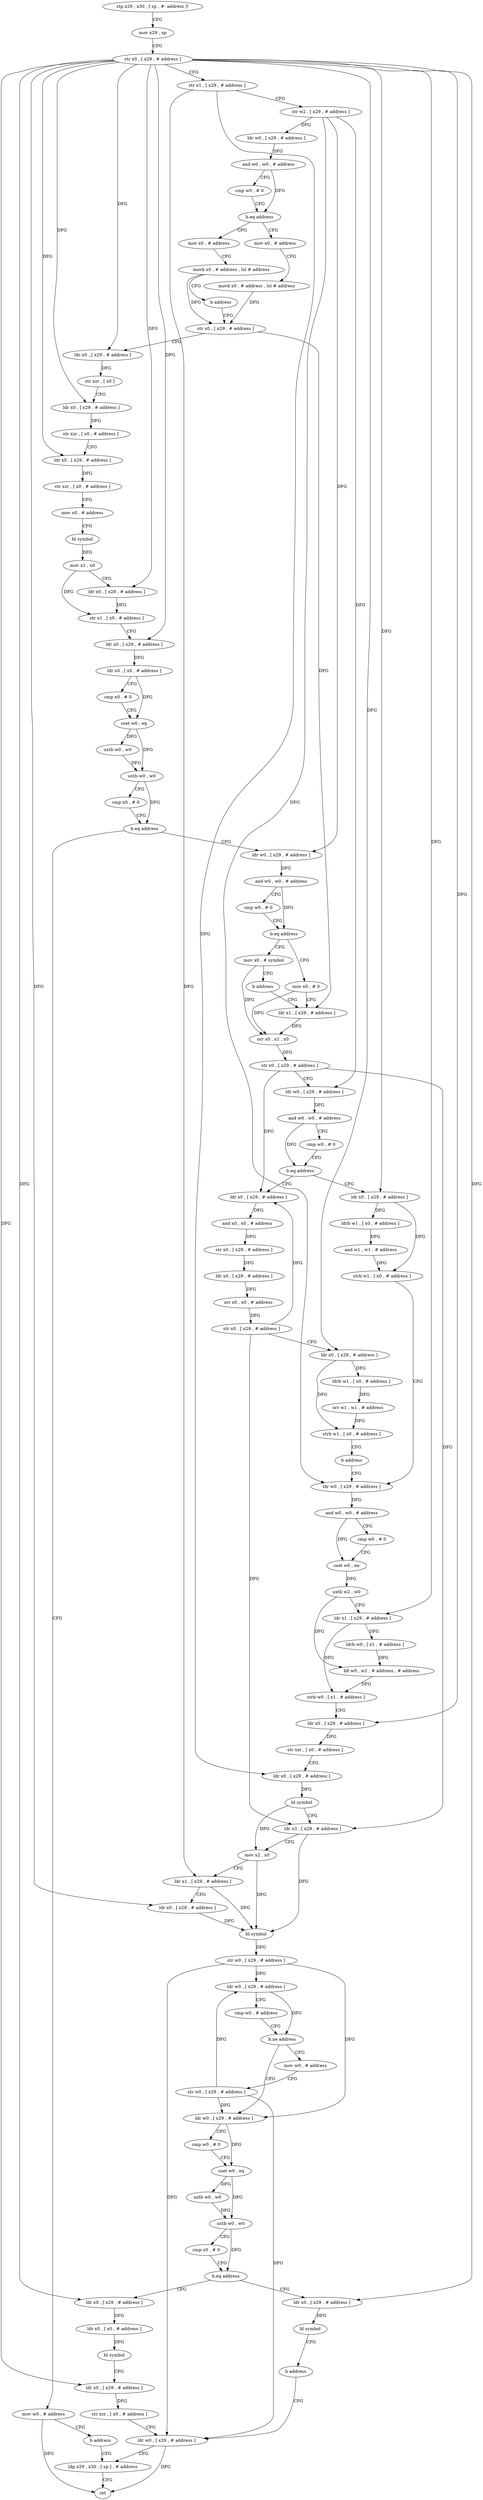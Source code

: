 digraph "func" {
"4405344" [label = "stp x29 , x30 , [ sp , #- address ]!" ]
"4405348" [label = "mov x29 , sp" ]
"4405352" [label = "str x0 , [ x29 , # address ]" ]
"4405356" [label = "str x1 , [ x29 , # address ]" ]
"4405360" [label = "str w2 , [ x29 , # address ]" ]
"4405364" [label = "ldr w0 , [ x29 , # address ]" ]
"4405368" [label = "and w0 , w0 , # address" ]
"4405372" [label = "cmp w0 , # 0" ]
"4405376" [label = "b.eq address" ]
"4405392" [label = "mov x0 , # address" ]
"4405380" [label = "mov x0 , # address" ]
"4405396" [label = "movk x0 , # address , lsl # address" ]
"4405400" [label = "str x0 , [ x29 , # address ]" ]
"4405384" [label = "movk x0 , # address , lsl # address" ]
"4405388" [label = "b address" ]
"4405488" [label = "ldr w0 , [ x29 , # address ]" ]
"4405492" [label = "and w0 , w0 , # address" ]
"4405496" [label = "cmp w0 , # 0" ]
"4405500" [label = "b.eq address" ]
"4405512" [label = "mov x0 , # 0" ]
"4405504" [label = "mov x0 , # symbol" ]
"4405480" [label = "mov w0 , # address" ]
"4405484" [label = "b address" ]
"4405764" [label = "ldp x29 , x30 , [ sp ] , # address" ]
"4405404" [label = "ldr x0 , [ x29 , # address ]" ]
"4405408" [label = "str xzr , [ x0 ]" ]
"4405412" [label = "ldr x0 , [ x29 , # address ]" ]
"4405416" [label = "str xzr , [ x0 , # address ]" ]
"4405420" [label = "ldr x0 , [ x29 , # address ]" ]
"4405424" [label = "str xzr , [ x0 , # address ]" ]
"4405428" [label = "mov x0 , # address" ]
"4405432" [label = "bl symbol" ]
"4405436" [label = "mov x1 , x0" ]
"4405440" [label = "ldr x0 , [ x29 , # address ]" ]
"4405444" [label = "str x1 , [ x0 , # address ]" ]
"4405448" [label = "ldr x0 , [ x29 , # address ]" ]
"4405452" [label = "ldr x0 , [ x0 , # address ]" ]
"4405456" [label = "cmp x0 , # 0" ]
"4405460" [label = "cset w0 , eq" ]
"4405464" [label = "uxtb w0 , w0" ]
"4405468" [label = "uxtb w0 , w0" ]
"4405472" [label = "cmp x0 , # 0" ]
"4405476" [label = "b.eq address" ]
"4405516" [label = "ldr x1 , [ x29 , # address ]" ]
"4405508" [label = "b address" ]
"4405768" [label = "ret" ]
"4405588" [label = "ldr x0 , [ x29 , # address ]" ]
"4405592" [label = "ldrb w1 , [ x0 , # address ]" ]
"4405596" [label = "and w1 , w1 , # address" ]
"4405600" [label = "strb w1 , [ x0 , # address ]" ]
"4405604" [label = "ldr w0 , [ x29 , # address ]" ]
"4405544" [label = "ldr x0 , [ x29 , # address ]" ]
"4405548" [label = "and x0 , x0 , # address" ]
"4405552" [label = "str x0 , [ x29 , # address ]" ]
"4405556" [label = "ldr x0 , [ x29 , # address ]" ]
"4405560" [label = "orr x0 , x0 , # address" ]
"4405564" [label = "str x0 , [ x29 , # address ]" ]
"4405568" [label = "ldr x0 , [ x29 , # address ]" ]
"4405572" [label = "ldrb w1 , [ x0 , # address ]" ]
"4405576" [label = "orr w1 , w1 , # address" ]
"4405580" [label = "strb w1 , [ x0 , # address ]" ]
"4405584" [label = "b address" ]
"4405520" [label = "orr x0 , x1 , x0" ]
"4405524" [label = "str x0 , [ x29 , # address ]" ]
"4405528" [label = "ldr w0 , [ x29 , # address ]" ]
"4405532" [label = "and w0 , w0 , # address" ]
"4405536" [label = "cmp w0 , # 0" ]
"4405540" [label = "b.eq address" ]
"4405700" [label = "ldr w0 , [ x29 , # address ]" ]
"4405704" [label = "cmp w0 , # 0" ]
"4405708" [label = "cset w0 , eq" ]
"4405712" [label = "uxtb w0 , w0" ]
"4405716" [label = "uxtb w0 , w0" ]
"4405720" [label = "cmp x0 , # 0" ]
"4405724" [label = "b.eq address" ]
"4405740" [label = "ldr x0 , [ x29 , # address ]" ]
"4405728" [label = "ldr x0 , [ x29 , # address ]" ]
"4405692" [label = "mov w0 , # address" ]
"4405696" [label = "str w0 , [ x29 , # address ]" ]
"4405608" [label = "and w0 , w0 , # address" ]
"4405612" [label = "cmp w0 , # 0" ]
"4405616" [label = "cset w0 , ne" ]
"4405620" [label = "uxtb w2 , w0" ]
"4405624" [label = "ldr x1 , [ x29 , # address ]" ]
"4405628" [label = "ldrb w0 , [ x1 , # address ]" ]
"4405632" [label = "bfi w0 , w2 , # address , # address" ]
"4405636" [label = "strb w0 , [ x1 , # address ]" ]
"4405640" [label = "ldr x0 , [ x29 , # address ]" ]
"4405644" [label = "str xzr , [ x0 , # address ]" ]
"4405648" [label = "ldr x0 , [ x29 , # address ]" ]
"4405652" [label = "bl symbol" ]
"4405656" [label = "ldr x3 , [ x29 , # address ]" ]
"4405660" [label = "mov x2 , x0" ]
"4405664" [label = "ldr x1 , [ x29 , # address ]" ]
"4405668" [label = "ldr x0 , [ x29 , # address ]" ]
"4405672" [label = "bl symbol" ]
"4405676" [label = "str w0 , [ x29 , # address ]" ]
"4405680" [label = "ldr w0 , [ x29 , # address ]" ]
"4405684" [label = "cmp w0 , # address" ]
"4405688" [label = "b.ne address" ]
"4405744" [label = "ldr x0 , [ x0 , # address ]" ]
"4405748" [label = "bl symbol" ]
"4405752" [label = "ldr x0 , [ x29 , # address ]" ]
"4405756" [label = "str xzr , [ x0 , # address ]" ]
"4405760" [label = "ldr w0 , [ x29 , # address ]" ]
"4405732" [label = "bl symbol" ]
"4405736" [label = "b address" ]
"4405344" -> "4405348" [ label = "CFG" ]
"4405348" -> "4405352" [ label = "CFG" ]
"4405352" -> "4405356" [ label = "CFG" ]
"4405352" -> "4405404" [ label = "DFG" ]
"4405352" -> "4405412" [ label = "DFG" ]
"4405352" -> "4405420" [ label = "DFG" ]
"4405352" -> "4405440" [ label = "DFG" ]
"4405352" -> "4405448" [ label = "DFG" ]
"4405352" -> "4405588" [ label = "DFG" ]
"4405352" -> "4405568" [ label = "DFG" ]
"4405352" -> "4405624" [ label = "DFG" ]
"4405352" -> "4405640" [ label = "DFG" ]
"4405352" -> "4405668" [ label = "DFG" ]
"4405352" -> "4405740" [ label = "DFG" ]
"4405352" -> "4405752" [ label = "DFG" ]
"4405352" -> "4405728" [ label = "DFG" ]
"4405356" -> "4405360" [ label = "CFG" ]
"4405356" -> "4405648" [ label = "DFG" ]
"4405356" -> "4405664" [ label = "DFG" ]
"4405360" -> "4405364" [ label = "DFG" ]
"4405360" -> "4405488" [ label = "DFG" ]
"4405360" -> "4405528" [ label = "DFG" ]
"4405360" -> "4405604" [ label = "DFG" ]
"4405364" -> "4405368" [ label = "DFG" ]
"4405368" -> "4405372" [ label = "CFG" ]
"4405368" -> "4405376" [ label = "DFG" ]
"4405372" -> "4405376" [ label = "CFG" ]
"4405376" -> "4405392" [ label = "CFG" ]
"4405376" -> "4405380" [ label = "CFG" ]
"4405392" -> "4405396" [ label = "CFG" ]
"4405380" -> "4405384" [ label = "CFG" ]
"4405396" -> "4405400" [ label = "DFG" ]
"4405400" -> "4405404" [ label = "CFG" ]
"4405400" -> "4405516" [ label = "DFG" ]
"4405384" -> "4405388" [ label = "CFG" ]
"4405384" -> "4405400" [ label = "DFG" ]
"4405388" -> "4405400" [ label = "CFG" ]
"4405488" -> "4405492" [ label = "DFG" ]
"4405492" -> "4405496" [ label = "CFG" ]
"4405492" -> "4405500" [ label = "DFG" ]
"4405496" -> "4405500" [ label = "CFG" ]
"4405500" -> "4405512" [ label = "CFG" ]
"4405500" -> "4405504" [ label = "CFG" ]
"4405512" -> "4405516" [ label = "CFG" ]
"4405512" -> "4405520" [ label = "DFG" ]
"4405504" -> "4405508" [ label = "CFG" ]
"4405504" -> "4405520" [ label = "DFG" ]
"4405480" -> "4405484" [ label = "CFG" ]
"4405480" -> "4405768" [ label = "DFG" ]
"4405484" -> "4405764" [ label = "CFG" ]
"4405764" -> "4405768" [ label = "CFG" ]
"4405404" -> "4405408" [ label = "DFG" ]
"4405408" -> "4405412" [ label = "CFG" ]
"4405412" -> "4405416" [ label = "DFG" ]
"4405416" -> "4405420" [ label = "CFG" ]
"4405420" -> "4405424" [ label = "DFG" ]
"4405424" -> "4405428" [ label = "CFG" ]
"4405428" -> "4405432" [ label = "CFG" ]
"4405432" -> "4405436" [ label = "DFG" ]
"4405436" -> "4405440" [ label = "CFG" ]
"4405436" -> "4405444" [ label = "DFG" ]
"4405440" -> "4405444" [ label = "DFG" ]
"4405444" -> "4405448" [ label = "CFG" ]
"4405448" -> "4405452" [ label = "DFG" ]
"4405452" -> "4405456" [ label = "CFG" ]
"4405452" -> "4405460" [ label = "DFG" ]
"4405456" -> "4405460" [ label = "CFG" ]
"4405460" -> "4405464" [ label = "DFG" ]
"4405460" -> "4405468" [ label = "DFG" ]
"4405464" -> "4405468" [ label = "DFG" ]
"4405468" -> "4405472" [ label = "CFG" ]
"4405468" -> "4405476" [ label = "DFG" ]
"4405472" -> "4405476" [ label = "CFG" ]
"4405476" -> "4405488" [ label = "CFG" ]
"4405476" -> "4405480" [ label = "CFG" ]
"4405516" -> "4405520" [ label = "DFG" ]
"4405508" -> "4405516" [ label = "CFG" ]
"4405588" -> "4405592" [ label = "DFG" ]
"4405588" -> "4405600" [ label = "DFG" ]
"4405592" -> "4405596" [ label = "DFG" ]
"4405596" -> "4405600" [ label = "DFG" ]
"4405600" -> "4405604" [ label = "CFG" ]
"4405604" -> "4405608" [ label = "DFG" ]
"4405544" -> "4405548" [ label = "DFG" ]
"4405548" -> "4405552" [ label = "DFG" ]
"4405552" -> "4405556" [ label = "DFG" ]
"4405556" -> "4405560" [ label = "DFG" ]
"4405560" -> "4405564" [ label = "DFG" ]
"4405564" -> "4405568" [ label = "CFG" ]
"4405564" -> "4405544" [ label = "DFG" ]
"4405564" -> "4405656" [ label = "DFG" ]
"4405568" -> "4405572" [ label = "DFG" ]
"4405568" -> "4405580" [ label = "DFG" ]
"4405572" -> "4405576" [ label = "DFG" ]
"4405576" -> "4405580" [ label = "DFG" ]
"4405580" -> "4405584" [ label = "CFG" ]
"4405584" -> "4405604" [ label = "CFG" ]
"4405520" -> "4405524" [ label = "DFG" ]
"4405524" -> "4405528" [ label = "CFG" ]
"4405524" -> "4405544" [ label = "DFG" ]
"4405524" -> "4405656" [ label = "DFG" ]
"4405528" -> "4405532" [ label = "DFG" ]
"4405532" -> "4405536" [ label = "CFG" ]
"4405532" -> "4405540" [ label = "DFG" ]
"4405536" -> "4405540" [ label = "CFG" ]
"4405540" -> "4405588" [ label = "CFG" ]
"4405540" -> "4405544" [ label = "CFG" ]
"4405700" -> "4405704" [ label = "CFG" ]
"4405700" -> "4405708" [ label = "DFG" ]
"4405704" -> "4405708" [ label = "CFG" ]
"4405708" -> "4405712" [ label = "DFG" ]
"4405708" -> "4405716" [ label = "DFG" ]
"4405712" -> "4405716" [ label = "DFG" ]
"4405716" -> "4405720" [ label = "CFG" ]
"4405716" -> "4405724" [ label = "DFG" ]
"4405720" -> "4405724" [ label = "CFG" ]
"4405724" -> "4405740" [ label = "CFG" ]
"4405724" -> "4405728" [ label = "CFG" ]
"4405740" -> "4405744" [ label = "DFG" ]
"4405728" -> "4405732" [ label = "DFG" ]
"4405692" -> "4405696" [ label = "CFG" ]
"4405696" -> "4405700" [ label = "DFG" ]
"4405696" -> "4405680" [ label = "DFG" ]
"4405696" -> "4405760" [ label = "DFG" ]
"4405608" -> "4405612" [ label = "CFG" ]
"4405608" -> "4405616" [ label = "DFG" ]
"4405612" -> "4405616" [ label = "CFG" ]
"4405616" -> "4405620" [ label = "DFG" ]
"4405620" -> "4405624" [ label = "CFG" ]
"4405620" -> "4405632" [ label = "DFG" ]
"4405624" -> "4405628" [ label = "DFG" ]
"4405624" -> "4405636" [ label = "DFG" ]
"4405628" -> "4405632" [ label = "DFG" ]
"4405632" -> "4405636" [ label = "DFG" ]
"4405636" -> "4405640" [ label = "CFG" ]
"4405640" -> "4405644" [ label = "DFG" ]
"4405644" -> "4405648" [ label = "CFG" ]
"4405648" -> "4405652" [ label = "DFG" ]
"4405652" -> "4405656" [ label = "CFG" ]
"4405652" -> "4405660" [ label = "DFG" ]
"4405656" -> "4405660" [ label = "CFG" ]
"4405656" -> "4405672" [ label = "DFG" ]
"4405660" -> "4405664" [ label = "CFG" ]
"4405660" -> "4405672" [ label = "DFG" ]
"4405664" -> "4405668" [ label = "CFG" ]
"4405664" -> "4405672" [ label = "DFG" ]
"4405668" -> "4405672" [ label = "DFG" ]
"4405672" -> "4405676" [ label = "DFG" ]
"4405676" -> "4405680" [ label = "DFG" ]
"4405676" -> "4405700" [ label = "DFG" ]
"4405676" -> "4405760" [ label = "DFG" ]
"4405680" -> "4405684" [ label = "CFG" ]
"4405680" -> "4405688" [ label = "DFG" ]
"4405684" -> "4405688" [ label = "CFG" ]
"4405688" -> "4405700" [ label = "CFG" ]
"4405688" -> "4405692" [ label = "CFG" ]
"4405744" -> "4405748" [ label = "DFG" ]
"4405748" -> "4405752" [ label = "CFG" ]
"4405752" -> "4405756" [ label = "DFG" ]
"4405756" -> "4405760" [ label = "CFG" ]
"4405760" -> "4405764" [ label = "CFG" ]
"4405760" -> "4405768" [ label = "DFG" ]
"4405732" -> "4405736" [ label = "CFG" ]
"4405736" -> "4405760" [ label = "CFG" ]
}
